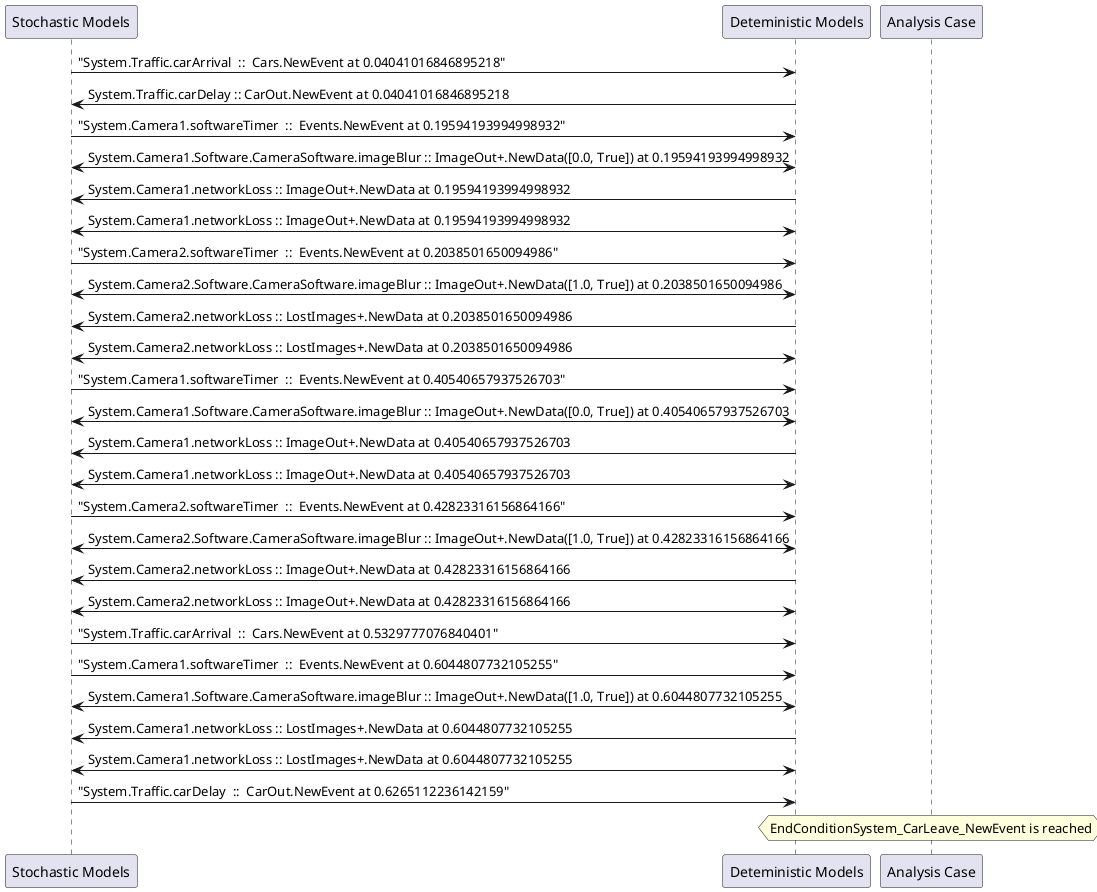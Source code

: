 
	@startuml
	participant "Stochastic Models" as stochmodel
	participant "Deteministic Models" as detmodel
	participant "Analysis Case" as analysis
	{21216_stop} stochmodel -> detmodel : "System.Traffic.carArrival  ::  Cars.NewEvent at 0.04041016846895218"
{21222_start} detmodel -> stochmodel : System.Traffic.carDelay :: CarOut.NewEvent at 0.04041016846895218
{21185_stop} stochmodel -> detmodel : "System.Camera1.softwareTimer  ::  Events.NewEvent at 0.19594193994998932"
detmodel <-> stochmodel : System.Camera1.Software.CameraSoftware.imageBlur :: ImageOut+.NewData([0.0, True]) at 0.19594193994998932
detmodel -> stochmodel : System.Camera1.networkLoss :: ImageOut+.NewData at 0.19594193994998932
detmodel <-> stochmodel : System.Camera1.networkLoss :: ImageOut+.NewData at 0.19594193994998932
{21201_stop} stochmodel -> detmodel : "System.Camera2.softwareTimer  ::  Events.NewEvent at 0.2038501650094986"
detmodel <-> stochmodel : System.Camera2.Software.CameraSoftware.imageBlur :: ImageOut+.NewData([1.0, True]) at 0.2038501650094986
detmodel -> stochmodel : System.Camera2.networkLoss :: LostImages+.NewData at 0.2038501650094986
detmodel <-> stochmodel : System.Camera2.networkLoss :: LostImages+.NewData at 0.2038501650094986
{21186_stop} stochmodel -> detmodel : "System.Camera1.softwareTimer  ::  Events.NewEvent at 0.40540657937526703"
detmodel <-> stochmodel : System.Camera1.Software.CameraSoftware.imageBlur :: ImageOut+.NewData([0.0, True]) at 0.40540657937526703
detmodel -> stochmodel : System.Camera1.networkLoss :: ImageOut+.NewData at 0.40540657937526703
detmodel <-> stochmodel : System.Camera1.networkLoss :: ImageOut+.NewData at 0.40540657937526703
{21202_stop} stochmodel -> detmodel : "System.Camera2.softwareTimer  ::  Events.NewEvent at 0.42823316156864166"
detmodel <-> stochmodel : System.Camera2.Software.CameraSoftware.imageBlur :: ImageOut+.NewData([1.0, True]) at 0.42823316156864166
detmodel -> stochmodel : System.Camera2.networkLoss :: ImageOut+.NewData at 0.42823316156864166
detmodel <-> stochmodel : System.Camera2.networkLoss :: ImageOut+.NewData at 0.42823316156864166
{21217_stop} stochmodel -> detmodel : "System.Traffic.carArrival  ::  Cars.NewEvent at 0.5329777076840401"
{21187_stop} stochmodel -> detmodel : "System.Camera1.softwareTimer  ::  Events.NewEvent at 0.6044807732105255"
detmodel <-> stochmodel : System.Camera1.Software.CameraSoftware.imageBlur :: ImageOut+.NewData([1.0, True]) at 0.6044807732105255
detmodel -> stochmodel : System.Camera1.networkLoss :: LostImages+.NewData at 0.6044807732105255
detmodel <-> stochmodel : System.Camera1.networkLoss :: LostImages+.NewData at 0.6044807732105255
{21222_stop} stochmodel -> detmodel : "System.Traffic.carDelay  ::  CarOut.NewEvent at 0.6265112236142159"
{21222_start} <-> {21222_stop} : delay
hnote over analysis 
EndConditionSystem_CarLeave_NewEvent is reached
endnote
@enduml